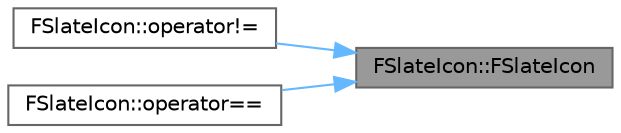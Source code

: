 digraph "FSlateIcon::FSlateIcon"
{
 // INTERACTIVE_SVG=YES
 // LATEX_PDF_SIZE
  bgcolor="transparent";
  edge [fontname=Helvetica,fontsize=10,labelfontname=Helvetica,labelfontsize=10];
  node [fontname=Helvetica,fontsize=10,shape=box,height=0.2,width=0.4];
  rankdir="RL";
  Node1 [id="Node000001",label="FSlateIcon::FSlateIcon",height=0.2,width=0.4,color="gray40", fillcolor="grey60", style="filled", fontcolor="black",tooltip="Default constructor (empty icon)."];
  Node1 -> Node2 [id="edge1_Node000001_Node000002",dir="back",color="steelblue1",style="solid",tooltip=" "];
  Node2 [id="Node000002",label="FSlateIcon::operator!=",height=0.2,width=0.4,color="grey40", fillcolor="white", style="filled",URL="$d0/de7/structFSlateIcon.html#a360e9c4a1d722bee116941b6ec19012d",tooltip="Compare 2 slate icons for inequality."];
  Node1 -> Node3 [id="edge2_Node000001_Node000003",dir="back",color="steelblue1",style="solid",tooltip=" "];
  Node3 [id="Node000003",label="FSlateIcon::operator==",height=0.2,width=0.4,color="grey40", fillcolor="white", style="filled",URL="$d0/de7/structFSlateIcon.html#a6a8e77b21c613681e8ad3a0bf271ee61",tooltip="Compare 2 slate icons for equality."];
}

